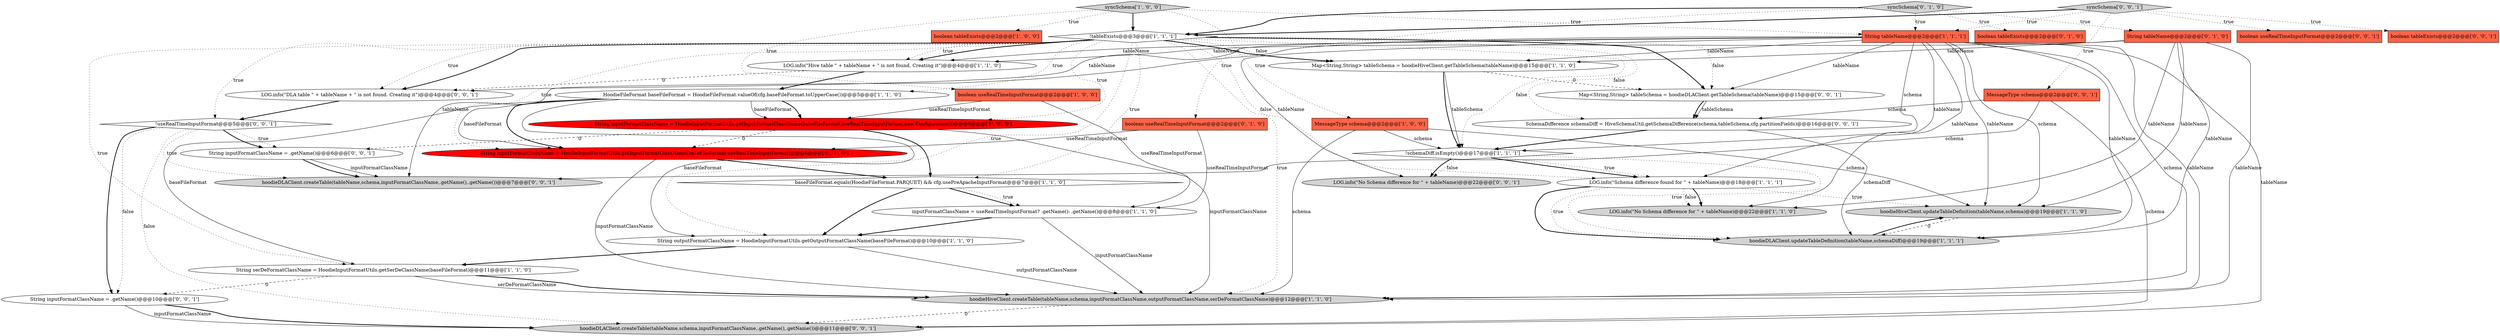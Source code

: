 digraph {
37 [style = filled, label = "LOG.info(\"No Schema difference for \" + tableName)@@@22@@@['0', '0', '1']", fillcolor = lightgray, shape = ellipse image = "AAA0AAABBB3BBB"];
11 [style = filled, label = "inputFormatClassName = useRealTimeInputFormat? .getName(): .getName()@@@8@@@['1', '1', '0']", fillcolor = white, shape = ellipse image = "AAA0AAABBB1BBB"];
20 [style = filled, label = "String inputFormatClassName = HoodieInputFormatUtils.getInputFormatClassName(baseFileFormat,useRealTimeInputFormat)@@@6@@@['0', '1', '0']", fillcolor = red, shape = ellipse image = "AAA1AAABBB2BBB"];
24 [style = filled, label = "boolean tableExists@@@2@@@['0', '1', '0']", fillcolor = tomato, shape = box image = "AAA0AAABBB2BBB"];
0 [style = filled, label = "!tableExists@@@3@@@['1', '1', '1']", fillcolor = white, shape = diamond image = "AAA0AAABBB1BBB"];
9 [style = filled, label = "String outputFormatClassName = HoodieInputFormatUtils.getOutputFormatClassName(baseFileFormat)@@@10@@@['1', '1', '0']", fillcolor = white, shape = ellipse image = "AAA0AAABBB1BBB"];
23 [style = filled, label = "String tableName@@@2@@@['0', '1', '0']", fillcolor = tomato, shape = box image = "AAA0AAABBB2BBB"];
31 [style = filled, label = "boolean useRealTimeInputFormat@@@2@@@['0', '0', '1']", fillcolor = tomato, shape = box image = "AAA0AAABBB3BBB"];
36 [style = filled, label = "LOG.info(\"DLA table \" + tableName + \" is not found. Creating it\")@@@4@@@['0', '0', '1']", fillcolor = white, shape = ellipse image = "AAA0AAABBB3BBB"];
28 [style = filled, label = "!useRealTimeInputFormat@@@5@@@['0', '0', '1']", fillcolor = white, shape = diamond image = "AAA0AAABBB3BBB"];
10 [style = filled, label = "LOG.info(\"No Schema difference for \" + tableName)@@@22@@@['1', '1', '0']", fillcolor = lightgray, shape = ellipse image = "AAA0AAABBB1BBB"];
5 [style = filled, label = "String inputFormatClassName = HoodieInputFormatUtils.getInputFormatClassName(baseFileFormat,useRealTimeInputFormat,new Configuration())@@@6@@@['1', '0', '0']", fillcolor = red, shape = ellipse image = "AAA1AAABBB1BBB"];
13 [style = filled, label = "baseFileFormat.equals(HoodieFileFormat.PARQUET) && cfg.usePreApacheInputFormat@@@7@@@['1', '1', '0']", fillcolor = white, shape = diamond image = "AAA0AAABBB1BBB"];
3 [style = filled, label = "hoodieHiveClient.createTable(tableName,schema,inputFormatClassName,outputFormatClassName,serDeFormatClassName)@@@12@@@['1', '1', '0']", fillcolor = lightgray, shape = ellipse image = "AAA0AAABBB1BBB"];
4 [style = filled, label = "!schemaDiff.isEmpty()@@@17@@@['1', '1', '1']", fillcolor = white, shape = diamond image = "AAA0AAABBB1BBB"];
19 [style = filled, label = "hoodieHiveClient.updateTableDefinition(tableName,schema)@@@19@@@['1', '1', '0']", fillcolor = lightgray, shape = ellipse image = "AAA0AAABBB1BBB"];
2 [style = filled, label = "MessageType schema@@@2@@@['1', '0', '0']", fillcolor = tomato, shape = box image = "AAA0AAABBB1BBB"];
18 [style = filled, label = "Map<String,String> tableSchema = hoodieHiveClient.getTableSchema(tableName)@@@15@@@['1', '1', '0']", fillcolor = white, shape = ellipse image = "AAA0AAABBB1BBB"];
35 [style = filled, label = "String inputFormatClassName = .getName()@@@10@@@['0', '0', '1']", fillcolor = white, shape = ellipse image = "AAA0AAABBB3BBB"];
1 [style = filled, label = "boolean useRealTimeInputFormat@@@2@@@['1', '0', '0']", fillcolor = tomato, shape = box image = "AAA0AAABBB1BBB"];
29 [style = filled, label = "hoodieDLAClient.createTable(tableName,schema,inputFormatClassName,.getName(),.getName())@@@11@@@['0', '0', '1']", fillcolor = lightgray, shape = ellipse image = "AAA0AAABBB3BBB"];
8 [style = filled, label = "syncSchema['1', '0', '0']", fillcolor = lightgray, shape = diamond image = "AAA0AAABBB1BBB"];
14 [style = filled, label = "LOG.info(\"Schema difference found for \" + tableName)@@@18@@@['1', '1', '1']", fillcolor = white, shape = ellipse image = "AAA0AAABBB1BBB"];
12 [style = filled, label = "String tableName@@@2@@@['1', '1', '1']", fillcolor = tomato, shape = box image = "AAA0AAABBB1BBB"];
21 [style = filled, label = "syncSchema['0', '1', '0']", fillcolor = lightgray, shape = diamond image = "AAA0AAABBB2BBB"];
16 [style = filled, label = "LOG.info(\"Hive table \" + tableName + \" is not found. Creating it\")@@@4@@@['1', '1', '0']", fillcolor = white, shape = ellipse image = "AAA0AAABBB1BBB"];
22 [style = filled, label = "boolean useRealTimeInputFormat@@@2@@@['0', '1', '0']", fillcolor = tomato, shape = box image = "AAA0AAABBB2BBB"];
34 [style = filled, label = "SchemaDifference schemaDiff = HiveSchemaUtil.getSchemaDifference(schema,tableSchema,cfg.partitionFields)@@@16@@@['0', '0', '1']", fillcolor = white, shape = ellipse image = "AAA0AAABBB3BBB"];
25 [style = filled, label = "hoodieDLAClient.createTable(tableName,schema,inputFormatClassName,.getName(),.getName())@@@7@@@['0', '0', '1']", fillcolor = lightgray, shape = ellipse image = "AAA0AAABBB3BBB"];
27 [style = filled, label = "boolean tableExists@@@2@@@['0', '0', '1']", fillcolor = tomato, shape = box image = "AAA0AAABBB3BBB"];
26 [style = filled, label = "MessageType schema@@@2@@@['0', '0', '1']", fillcolor = tomato, shape = box image = "AAA0AAABBB3BBB"];
17 [style = filled, label = "String serDeFormatClassName = HoodieInputFormatUtils.getSerDeClassName(baseFileFormat)@@@11@@@['1', '1', '0']", fillcolor = white, shape = ellipse image = "AAA0AAABBB1BBB"];
32 [style = filled, label = "String inputFormatClassName = .getName()@@@6@@@['0', '0', '1']", fillcolor = white, shape = ellipse image = "AAA0AAABBB3BBB"];
15 [style = filled, label = "hoodieDLAClient.updateTableDefinition(tableName,schemaDiff)@@@19@@@['1', '1', '1']", fillcolor = lightgray, shape = ellipse image = "AAA0AAABBB1BBB"];
6 [style = filled, label = "HoodieFileFormat baseFileFormat = HoodieFileFormat.valueOf(cfg.baseFileFormat.toUpperCase())@@@5@@@['1', '1', '0']", fillcolor = white, shape = ellipse image = "AAA0AAABBB1BBB"];
7 [style = filled, label = "boolean tableExists@@@2@@@['1', '0', '0']", fillcolor = tomato, shape = box image = "AAA0AAABBB1BBB"];
33 [style = filled, label = "Map<String,String> tableSchema = hoodieDLAClient.getTableSchema(tableName)@@@15@@@['0', '0', '1']", fillcolor = white, shape = ellipse image = "AAA0AAABBB3BBB"];
30 [style = filled, label = "syncSchema['0', '0', '1']", fillcolor = lightgray, shape = diamond image = "AAA0AAABBB3BBB"];
17->3 [style = solid, label="serDeFormatClassName"];
21->12 [style = dotted, label="true"];
6->9 [style = solid, label="baseFileFormat"];
14->19 [style = dotted, label="true"];
0->5 [style = dotted, label="true"];
23->18 [style = solid, label="tableName"];
12->25 [style = solid, label="tableName"];
23->3 [style = solid, label="tableName"];
28->25 [style = dotted, label="true"];
17->35 [style = dashed, label="0"];
35->29 [style = solid, label="inputFormatClassName"];
0->33 [style = dotted, label="false"];
36->28 [style = bold, label=""];
12->18 [style = solid, label="tableName"];
0->6 [style = dotted, label="true"];
11->9 [style = bold, label=""];
8->0 [style = bold, label=""];
5->3 [style = solid, label="inputFormatClassName"];
21->24 [style = dotted, label="true"];
21->23 [style = dotted, label="true"];
32->25 [style = bold, label=""];
0->14 [style = dotted, label="false"];
12->10 [style = solid, label="tableName"];
0->3 [style = dotted, label="true"];
26->25 [style = solid, label="schema"];
28->35 [style = dotted, label="false"];
18->33 [style = dashed, label="0"];
28->29 [style = dotted, label="false"];
23->16 [style = solid, label="tableName"];
21->0 [style = bold, label=""];
16->6 [style = bold, label=""];
32->25 [style = solid, label="inputFormatClassName"];
30->12 [style = dotted, label="true"];
14->10 [style = bold, label=""];
8->7 [style = dotted, label="true"];
21->22 [style = dotted, label="true"];
9->17 [style = bold, label=""];
18->4 [style = solid, label="tableSchema"];
13->11 [style = bold, label=""];
12->4 [style = solid, label="schema"];
0->36 [style = bold, label=""];
5->20 [style = dashed, label="0"];
12->37 [style = solid, label="tableName"];
5->32 [style = dashed, label="0"];
28->35 [style = bold, label=""];
8->12 [style = dotted, label="true"];
18->4 [style = bold, label=""];
12->19 [style = solid, label="tableName"];
6->17 [style = solid, label="baseFileFormat"];
23->15 [style = solid, label="tableName"];
12->15 [style = solid, label="tableName"];
14->15 [style = bold, label=""];
4->37 [style = dotted, label="false"];
12->3 [style = solid, label="tableName"];
26->29 [style = solid, label="schema"];
6->20 [style = solid, label="baseFileFormat"];
19->15 [style = dashed, label="0"];
11->3 [style = solid, label="inputFormatClassName"];
0->16 [style = bold, label=""];
4->14 [style = bold, label=""];
2->19 [style = solid, label="schema"];
20->13 [style = bold, label=""];
35->29 [style = bold, label=""];
8->2 [style = dotted, label="true"];
0->4 [style = dotted, label="false"];
4->15 [style = dotted, label="true"];
20->3 [style = solid, label="inputFormatClassName"];
15->19 [style = bold, label=""];
28->32 [style = bold, label=""];
1->5 [style = solid, label="useRealTimeInputFormat"];
22->11 [style = solid, label="useRealTimeInputFormat"];
6->20 [style = bold, label=""];
6->5 [style = bold, label=""];
28->32 [style = dotted, label="true"];
0->34 [style = dotted, label="false"];
5->13 [style = bold, label=""];
23->10 [style = solid, label="tableName"];
16->36 [style = dashed, label="0"];
17->3 [style = bold, label=""];
13->11 [style = dotted, label="true"];
0->18 [style = bold, label=""];
30->0 [style = bold, label=""];
0->16 [style = dotted, label="true"];
13->9 [style = bold, label=""];
14->10 [style = dotted, label="false"];
0->9 [style = dotted, label="true"];
33->34 [style = solid, label="tableSchema"];
30->31 [style = dotted, label="true"];
2->4 [style = solid, label="schema"];
3->29 [style = dashed, label="0"];
9->3 [style = solid, label="outputFormatClassName"];
0->28 [style = dotted, label="true"];
1->11 [style = solid, label="useRealTimeInputFormat"];
12->14 [style = solid, label="tableName"];
0->13 [style = dotted, label="true"];
34->15 [style = solid, label="schemaDiff"];
30->27 [style = dotted, label="true"];
12->33 [style = solid, label="tableName"];
0->18 [style = dotted, label="false"];
12->16 [style = solid, label="tableName"];
0->20 [style = dotted, label="true"];
30->26 [style = dotted, label="true"];
4->14 [style = dotted, label="true"];
26->34 [style = solid, label="schema"];
0->36 [style = dotted, label="true"];
8->1 [style = dotted, label="true"];
12->3 [style = solid, label="schema"];
14->15 [style = dotted, label="true"];
0->33 [style = bold, label=""];
4->37 [style = bold, label=""];
2->3 [style = solid, label="schema"];
22->20 [style = solid, label="useRealTimeInputFormat"];
12->36 [style = solid, label="tableName"];
34->4 [style = bold, label=""];
0->17 [style = dotted, label="true"];
6->5 [style = solid, label="baseFileFormat"];
33->34 [style = bold, label=""];
23->19 [style = solid, label="tableName"];
12->19 [style = solid, label="schema"];
12->29 [style = solid, label="tableName"];
}
